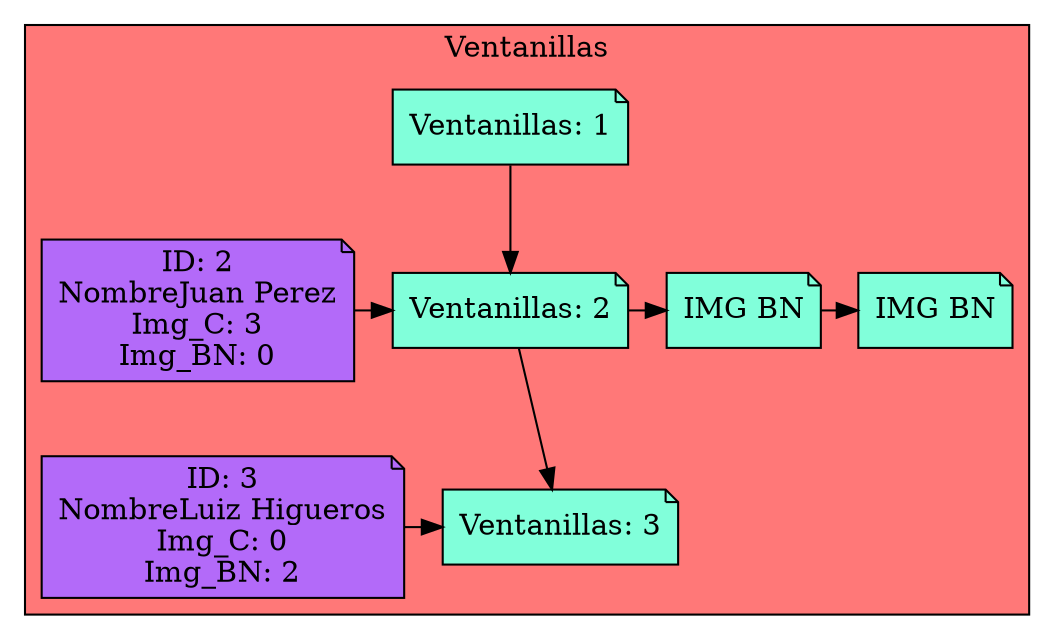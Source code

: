 digraph L {
node[shape=note fillcolor="#A181FF" style =filled]
subgraph cluster_p{
    label= " Ventanillas "
    bgcolor = "#FF7878"
Nodo386163331[label="Ventanillas: 1",fillcolor="#81FFDA",group=1]
Nodo1540374340[label="Ventanillas: 2",fillcolor="#81FFDA",group=2]
Nodo283383329[label="Ventanillas: 3",fillcolor="#81FFDA",group=3]

Nodo386163331 -> Nodo1540374340

{rank=same;Nodo386163331}
Nodo1540374340 -> Nodo283383329

Cliente893192050[label="ID: 2
NombreJuan Perez
Img_C: 3
Img_BN: 0",fillcolor="#B36AF9",group=2]
Cliente893192050-> Nodo1540374340

pila1[label="IMG BN",fillcolor="#81FFDA"]
pila2[label="IMG BN",fillcolor="#81FFDA"]
Nodo1540374340-> pila1
 pila1->pila2

{rank=same;Nodo1540374340,Cliente893192050,pila1,pila2}


Cliente644345897[label="ID: 3
NombreLuiz Higueros
Img_C: 0
Img_BN: 2",fillcolor="#B36AF9",group=3]
Cliente644345897-> Nodo283383329
{rank=same;Nodo283383329,Cliente644345897}}}
